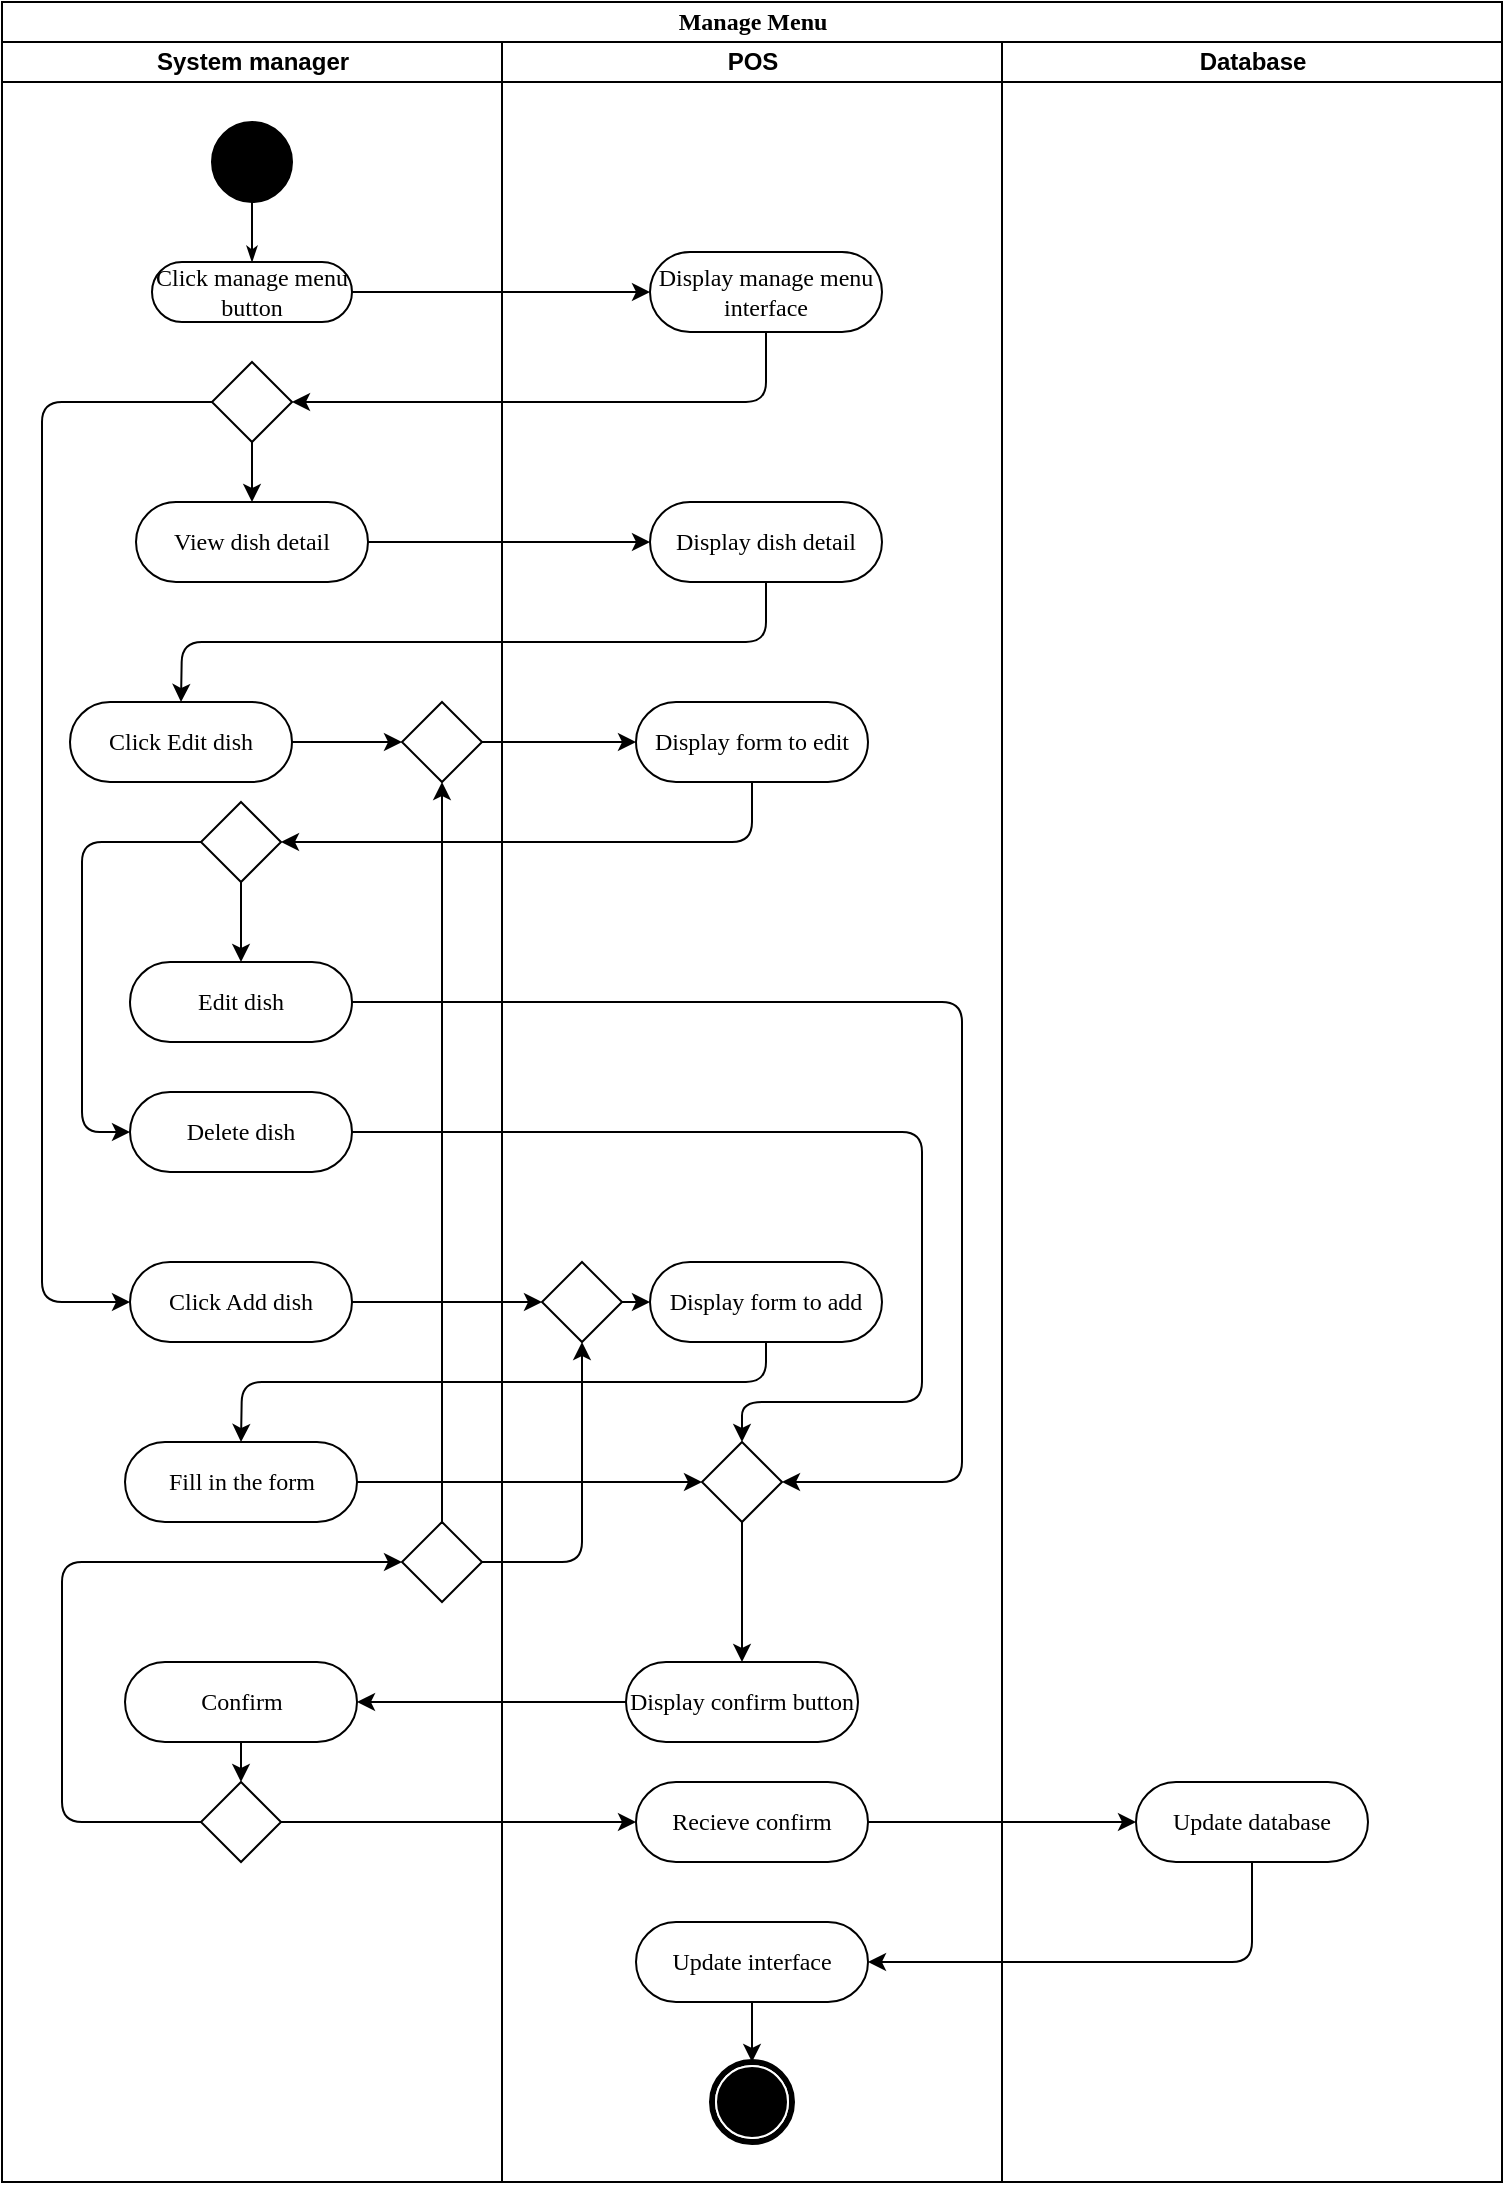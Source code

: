 <mxfile version="15.2.7" type="device"><diagram id="IMkXtcS4ROCJivEr4YUE" name="Page-1"><mxGraphModel dx="2875" dy="725" grid="1" gridSize="10" guides="1" tooltips="1" connect="1" arrows="1" fold="1" page="1" pageScale="1" pageWidth="827" pageHeight="1169" math="0" shadow="0"><root><mxCell id="0"/><mxCell id="1" parent="0"/><mxCell id="Z360fsVW28MKnvXw_Nds-1" value="Manage Menu" style="swimlane;html=1;childLayout=stackLayout;startSize=20;rounded=0;shadow=0;comic=0;labelBackgroundColor=none;strokeWidth=1;fontFamily=Verdana;fontSize=12;align=center;" parent="1" vertex="1"><mxGeometry x="-1610" y="40" width="750" height="1090" as="geometry"/></mxCell><mxCell id="Z360fsVW28MKnvXw_Nds-2" value="System manager" style="swimlane;html=1;startSize=20;" parent="Z360fsVW28MKnvXw_Nds-1" vertex="1"><mxGeometry y="20" width="250" height="1070" as="geometry"/></mxCell><mxCell id="Z360fsVW28MKnvXw_Nds-3" value="" style="ellipse;whiteSpace=wrap;html=1;rounded=0;shadow=0;comic=0;labelBackgroundColor=none;strokeWidth=1;fillColor=#000000;fontFamily=Verdana;fontSize=12;align=center;" parent="Z360fsVW28MKnvXw_Nds-2" vertex="1"><mxGeometry x="105" y="40" width="40" height="40" as="geometry"/></mxCell><mxCell id="Z360fsVW28MKnvXw_Nds-4" value="Click manage menu button" style="rounded=1;whiteSpace=wrap;html=1;shadow=0;comic=0;labelBackgroundColor=none;strokeWidth=1;fontFamily=Verdana;fontSize=12;align=center;arcSize=50;" parent="Z360fsVW28MKnvXw_Nds-2" vertex="1"><mxGeometry x="75" y="110" width="100" height="30" as="geometry"/></mxCell><mxCell id="Z360fsVW28MKnvXw_Nds-5" style="edgeStyle=orthogonalEdgeStyle;rounded=0;html=1;labelBackgroundColor=none;startArrow=none;startFill=0;startSize=5;endArrow=classicThin;endFill=1;endSize=5;jettySize=auto;orthogonalLoop=1;strokeWidth=1;fontFamily=Verdana;fontSize=12" parent="Z360fsVW28MKnvXw_Nds-2" source="Z360fsVW28MKnvXw_Nds-3" target="Z360fsVW28MKnvXw_Nds-4" edge="1"><mxGeometry relative="1" as="geometry"/></mxCell><mxCell id="Z360fsVW28MKnvXw_Nds-75" value="" style="rhombus;whiteSpace=wrap;html=1;" parent="Z360fsVW28MKnvXw_Nds-2" vertex="1"><mxGeometry x="105" y="160" width="40" height="40" as="geometry"/></mxCell><mxCell id="Z360fsVW28MKnvXw_Nds-78" value="View dish detail" style="rounded=1;whiteSpace=wrap;html=1;shadow=0;comic=0;labelBackgroundColor=none;strokeWidth=1;fontFamily=Verdana;fontSize=12;align=center;arcSize=50;" parent="Z360fsVW28MKnvXw_Nds-2" vertex="1"><mxGeometry x="67" y="230" width="116" height="40" as="geometry"/></mxCell><mxCell id="Z360fsVW28MKnvXw_Nds-85" value="Click Edit dish" style="rounded=1;whiteSpace=wrap;html=1;shadow=0;comic=0;labelBackgroundColor=none;strokeWidth=1;fontFamily=Verdana;fontSize=12;align=center;arcSize=50;" parent="Z360fsVW28MKnvXw_Nds-2" vertex="1"><mxGeometry x="34" y="330" width="111" height="40" as="geometry"/></mxCell><mxCell id="Z360fsVW28MKnvXw_Nds-90" value="" style="rhombus;whiteSpace=wrap;html=1;" parent="Z360fsVW28MKnvXw_Nds-2" vertex="1"><mxGeometry x="99.5" y="380" width="40" height="40" as="geometry"/></mxCell><mxCell id="Z360fsVW28MKnvXw_Nds-91" value="Edit dish" style="rounded=1;whiteSpace=wrap;html=1;shadow=0;comic=0;labelBackgroundColor=none;strokeWidth=1;fontFamily=Verdana;fontSize=12;align=center;arcSize=50;" parent="Z360fsVW28MKnvXw_Nds-2" vertex="1"><mxGeometry x="64" y="460" width="111" height="40" as="geometry"/></mxCell><mxCell id="Z360fsVW28MKnvXw_Nds-92" value="" style="endArrow=classic;html=1;exitX=0.5;exitY=1;exitDx=0;exitDy=0;entryX=0.5;entryY=0;entryDx=0;entryDy=0;" parent="Z360fsVW28MKnvXw_Nds-2" source="Z360fsVW28MKnvXw_Nds-90" target="Z360fsVW28MKnvXw_Nds-91" edge="1"><mxGeometry width="50" height="50" relative="1" as="geometry"><mxPoint x="250" y="440" as="sourcePoint"/><mxPoint x="300" y="390" as="targetPoint"/></mxGeometry></mxCell><mxCell id="Z360fsVW28MKnvXw_Nds-94" value="" style="endArrow=classic;html=1;exitX=0.5;exitY=1;exitDx=0;exitDy=0;entryX=0.5;entryY=0;entryDx=0;entryDy=0;" parent="Z360fsVW28MKnvXw_Nds-2" source="Z360fsVW28MKnvXw_Nds-75" target="Z360fsVW28MKnvXw_Nds-78" edge="1"><mxGeometry width="50" height="50" relative="1" as="geometry"><mxPoint x="170" y="210" as="sourcePoint"/><mxPoint x="220" y="160" as="targetPoint"/></mxGeometry></mxCell><mxCell id="Z360fsVW28MKnvXw_Nds-95" value="Delete dish" style="rounded=1;whiteSpace=wrap;html=1;shadow=0;comic=0;labelBackgroundColor=none;strokeWidth=1;fontFamily=Verdana;fontSize=12;align=center;arcSize=50;" parent="Z360fsVW28MKnvXw_Nds-2" vertex="1"><mxGeometry x="64" y="525" width="111" height="40" as="geometry"/></mxCell><mxCell id="Z360fsVW28MKnvXw_Nds-96" value="" style="endArrow=classic;html=1;exitX=0;exitY=0.5;exitDx=0;exitDy=0;entryX=0;entryY=0.5;entryDx=0;entryDy=0;" parent="Z360fsVW28MKnvXw_Nds-2" source="Z360fsVW28MKnvXw_Nds-90" target="Z360fsVW28MKnvXw_Nds-95" edge="1"><mxGeometry width="50" height="50" relative="1" as="geometry"><mxPoint x="190" y="500" as="sourcePoint"/><mxPoint x="240" y="450" as="targetPoint"/><Array as="points"><mxPoint x="40" y="400"/><mxPoint x="40" y="470"/><mxPoint x="40" y="545"/></Array></mxGeometry></mxCell><mxCell id="Z360fsVW28MKnvXw_Nds-98" value="Click Add dish" style="rounded=1;whiteSpace=wrap;html=1;shadow=0;comic=0;labelBackgroundColor=none;strokeWidth=1;fontFamily=Verdana;fontSize=12;align=center;arcSize=50;" parent="Z360fsVW28MKnvXw_Nds-2" vertex="1"><mxGeometry x="64" y="610" width="111" height="40" as="geometry"/></mxCell><mxCell id="Z360fsVW28MKnvXw_Nds-97" value="" style="endArrow=classic;html=1;exitX=0;exitY=0.5;exitDx=0;exitDy=0;entryX=0;entryY=0.5;entryDx=0;entryDy=0;" parent="Z360fsVW28MKnvXw_Nds-2" source="Z360fsVW28MKnvXw_Nds-75" target="Z360fsVW28MKnvXw_Nds-98" edge="1"><mxGeometry width="50" height="50" relative="1" as="geometry"><mxPoint x="190" y="360" as="sourcePoint"/><mxPoint x="40" y="580" as="targetPoint"/><Array as="points"><mxPoint x="20" y="180"/><mxPoint x="20" y="630"/></Array></mxGeometry></mxCell><mxCell id="Z360fsVW28MKnvXw_Nds-101" value="Fill in the form" style="rounded=1;whiteSpace=wrap;html=1;shadow=0;comic=0;labelBackgroundColor=none;strokeWidth=1;fontFamily=Verdana;fontSize=12;align=center;arcSize=50;" parent="Z360fsVW28MKnvXw_Nds-2" vertex="1"><mxGeometry x="61.5" y="700" width="116" height="40" as="geometry"/></mxCell><mxCell id="Z360fsVW28MKnvXw_Nds-110" value="" style="rhombus;whiteSpace=wrap;html=1;" parent="Z360fsVW28MKnvXw_Nds-2" vertex="1"><mxGeometry x="99.5" y="870" width="40" height="40" as="geometry"/></mxCell><mxCell id="Z360fsVW28MKnvXw_Nds-113" value="" style="endArrow=classic;html=1;exitX=0;exitY=0.5;exitDx=0;exitDy=0;entryX=0;entryY=0.5;entryDx=0;entryDy=0;" parent="Z360fsVW28MKnvXw_Nds-2" source="Z360fsVW28MKnvXw_Nds-110" target="Z360fsVW28MKnvXw_Nds-121" edge="1"><mxGeometry width="50" height="50" relative="1" as="geometry"><mxPoint x="120" y="830" as="sourcePoint"/><mxPoint x="119.5" y="940" as="targetPoint"/><Array as="points"><mxPoint x="30" y="890"/><mxPoint x="30" y="760"/></Array></mxGeometry></mxCell><mxCell id="Z360fsVW28MKnvXw_Nds-121" value="" style="rhombus;whiteSpace=wrap;html=1;" parent="Z360fsVW28MKnvXw_Nds-2" vertex="1"><mxGeometry x="200" y="740" width="40" height="40" as="geometry"/></mxCell><mxCell id="ty1b4t1k5I4481AwHYjZ-1" value="" style="rhombus;whiteSpace=wrap;html=1;" vertex="1" parent="Z360fsVW28MKnvXw_Nds-2"><mxGeometry x="200" y="330" width="40" height="40" as="geometry"/></mxCell><mxCell id="Z360fsVW28MKnvXw_Nds-87" value="" style="endArrow=classic;html=1;exitX=1;exitY=0.5;exitDx=0;exitDy=0;entryX=0;entryY=0.5;entryDx=0;entryDy=0;" parent="Z360fsVW28MKnvXw_Nds-2" source="Z360fsVW28MKnvXw_Nds-85" target="ty1b4t1k5I4481AwHYjZ-1" edge="1"><mxGeometry width="50" height="50" relative="1" as="geometry"><mxPoint x="190" y="320" as="sourcePoint"/><mxPoint x="331" y="320" as="targetPoint"/></mxGeometry></mxCell><mxCell id="Z360fsVW28MKnvXw_Nds-124" value="" style="endArrow=classic;html=1;exitX=0.5;exitY=0;exitDx=0;exitDy=0;entryX=0.5;entryY=1;entryDx=0;entryDy=0;" parent="Z360fsVW28MKnvXw_Nds-2" source="Z360fsVW28MKnvXw_Nds-121" target="ty1b4t1k5I4481AwHYjZ-1" edge="1"><mxGeometry width="50" height="50" relative="1" as="geometry"><mxPoint x="190" y="680" as="sourcePoint"/><mxPoint x="220" y="380" as="targetPoint"/><Array as="points"/></mxGeometry></mxCell><mxCell id="ty1b4t1k5I4481AwHYjZ-10" value="Confirm" style="rounded=1;whiteSpace=wrap;html=1;shadow=0;comic=0;labelBackgroundColor=none;strokeWidth=1;fontFamily=Verdana;fontSize=12;align=center;arcSize=50;" vertex="1" parent="Z360fsVW28MKnvXw_Nds-2"><mxGeometry x="61.5" y="810" width="116" height="40" as="geometry"/></mxCell><mxCell id="ty1b4t1k5I4481AwHYjZ-13" value="" style="endArrow=classic;html=1;entryX=0.5;entryY=0;entryDx=0;entryDy=0;" edge="1" parent="Z360fsVW28MKnvXw_Nds-2" source="ty1b4t1k5I4481AwHYjZ-10" target="Z360fsVW28MKnvXw_Nds-110"><mxGeometry width="50" height="50" relative="1" as="geometry"><mxPoint x="129.5" y="920" as="sourcePoint"/><mxPoint x="129.5" y="950" as="targetPoint"/></mxGeometry></mxCell><mxCell id="Z360fsVW28MKnvXw_Nds-83" value="" style="endArrow=classic;html=1;exitX=1;exitY=0.5;exitDx=0;exitDy=0;entryX=0;entryY=0.5;entryDx=0;entryDy=0;" parent="Z360fsVW28MKnvXw_Nds-1" source="Z360fsVW28MKnvXw_Nds-78" target="Z360fsVW28MKnvXw_Nds-81" edge="1"><mxGeometry width="50" height="50" relative="1" as="geometry"><mxPoint x="180.5" y="200" as="sourcePoint"/><mxPoint x="300" y="270" as="targetPoint"/></mxGeometry></mxCell><mxCell id="Z360fsVW28MKnvXw_Nds-84" value="" style="endArrow=classic;html=1;entryX=0.5;entryY=0;entryDx=0;entryDy=0;exitX=0.5;exitY=1;exitDx=0;exitDy=0;" parent="Z360fsVW28MKnvXw_Nds-1" source="Z360fsVW28MKnvXw_Nds-81" target="Z360fsVW28MKnvXw_Nds-85" edge="1"><mxGeometry width="50" height="50" relative="1" as="geometry"><mxPoint x="387" y="300" as="sourcePoint"/><mxPoint x="130" y="385" as="targetPoint"/><Array as="points"><mxPoint x="382" y="320"/><mxPoint x="90" y="320"/></Array></mxGeometry></mxCell><mxCell id="Z360fsVW28MKnvXw_Nds-25" value="POS" style="swimlane;html=1;startSize=20;" parent="Z360fsVW28MKnvXw_Nds-1" vertex="1"><mxGeometry x="250" y="20" width="250" height="1070" as="geometry"/></mxCell><mxCell id="Z360fsVW28MKnvXw_Nds-26" value="Display manage menu interface" style="rounded=1;whiteSpace=wrap;html=1;shadow=0;comic=0;labelBackgroundColor=none;strokeWidth=1;fontFamily=Verdana;fontSize=12;align=center;arcSize=50;" parent="Z360fsVW28MKnvXw_Nds-25" vertex="1"><mxGeometry x="74" y="105" width="116" height="40" as="geometry"/></mxCell><mxCell id="Z360fsVW28MKnvXw_Nds-81" value="Display dish detail" style="rounded=1;whiteSpace=wrap;html=1;shadow=0;comic=0;labelBackgroundColor=none;strokeWidth=1;fontFamily=Verdana;fontSize=12;align=center;arcSize=50;" parent="Z360fsVW28MKnvXw_Nds-25" vertex="1"><mxGeometry x="74" y="230" width="116" height="40" as="geometry"/></mxCell><mxCell id="Z360fsVW28MKnvXw_Nds-86" value="Display form to edit" style="rounded=1;whiteSpace=wrap;html=1;shadow=0;comic=0;labelBackgroundColor=none;strokeWidth=1;fontFamily=Verdana;fontSize=12;align=center;arcSize=50;" parent="Z360fsVW28MKnvXw_Nds-25" vertex="1"><mxGeometry x="67" y="330" width="116" height="40" as="geometry"/></mxCell><mxCell id="Z360fsVW28MKnvXw_Nds-99" value="Display form to add" style="rounded=1;whiteSpace=wrap;html=1;shadow=0;comic=0;labelBackgroundColor=none;strokeWidth=1;fontFamily=Verdana;fontSize=12;align=center;arcSize=50;" parent="Z360fsVW28MKnvXw_Nds-25" vertex="1"><mxGeometry x="74" y="610" width="116" height="40" as="geometry"/></mxCell><mxCell id="Z360fsVW28MKnvXw_Nds-103" value="" style="rhombus;whiteSpace=wrap;html=1;" parent="Z360fsVW28MKnvXw_Nds-25" vertex="1"><mxGeometry x="100" y="700" width="40" height="40" as="geometry"/></mxCell><mxCell id="Z360fsVW28MKnvXw_Nds-107" value="Display confirm button" style="rounded=1;whiteSpace=wrap;html=1;shadow=0;comic=0;labelBackgroundColor=none;strokeWidth=1;fontFamily=Verdana;fontSize=12;align=center;arcSize=50;" parent="Z360fsVW28MKnvXw_Nds-25" vertex="1"><mxGeometry x="62" y="810" width="116" height="40" as="geometry"/></mxCell><mxCell id="Z360fsVW28MKnvXw_Nds-108" value="" style="endArrow=classic;html=1;exitX=0.5;exitY=1;exitDx=0;exitDy=0;entryX=0.5;entryY=0;entryDx=0;entryDy=0;" parent="Z360fsVW28MKnvXw_Nds-25" source="Z360fsVW28MKnvXw_Nds-103" target="Z360fsVW28MKnvXw_Nds-107" edge="1"><mxGeometry width="50" height="50" relative="1" as="geometry"><mxPoint x="-30" y="770" as="sourcePoint"/><mxPoint x="20" y="720" as="targetPoint"/></mxGeometry></mxCell><mxCell id="Z360fsVW28MKnvXw_Nds-114" value="Recieve confirm" style="rounded=1;whiteSpace=wrap;html=1;shadow=0;comic=0;labelBackgroundColor=none;strokeWidth=1;fontFamily=Verdana;fontSize=12;align=center;arcSize=50;" parent="Z360fsVW28MKnvXw_Nds-25" vertex="1"><mxGeometry x="67" y="870" width="116" height="40" as="geometry"/></mxCell><mxCell id="Z360fsVW28MKnvXw_Nds-118" value="Update interface" style="rounded=1;whiteSpace=wrap;html=1;shadow=0;comic=0;labelBackgroundColor=none;strokeWidth=1;fontFamily=Verdana;fontSize=12;align=center;arcSize=50;" parent="Z360fsVW28MKnvXw_Nds-25" vertex="1"><mxGeometry x="67" y="940" width="116" height="40" as="geometry"/></mxCell><mxCell id="Z360fsVW28MKnvXw_Nds-20" value="" style="shape=mxgraph.bpmn.shape;html=1;verticalLabelPosition=bottom;labelBackgroundColor=#ffffff;verticalAlign=top;perimeter=ellipsePerimeter;outline=end;symbol=terminate;rounded=0;shadow=0;comic=0;strokeWidth=1;fontFamily=Verdana;fontSize=12;align=center;" parent="Z360fsVW28MKnvXw_Nds-25" vertex="1"><mxGeometry x="105" y="1010" width="40" height="40" as="geometry"/></mxCell><mxCell id="Z360fsVW28MKnvXw_Nds-125" value="" style="endArrow=classic;html=1;exitX=0.5;exitY=1;exitDx=0;exitDy=0;entryX=0.5;entryY=0;entryDx=0;entryDy=0;" parent="Z360fsVW28MKnvXw_Nds-25" source="Z360fsVW28MKnvXw_Nds-118" target="Z360fsVW28MKnvXw_Nds-20" edge="1"><mxGeometry width="50" height="50" relative="1" as="geometry"><mxPoint x="-60" y="930" as="sourcePoint"/><mxPoint x="-10" y="880" as="targetPoint"/></mxGeometry></mxCell><mxCell id="ty1b4t1k5I4481AwHYjZ-5" value="" style="rhombus;whiteSpace=wrap;html=1;" vertex="1" parent="Z360fsVW28MKnvXw_Nds-25"><mxGeometry x="20" y="610" width="40" height="40" as="geometry"/></mxCell><mxCell id="ty1b4t1k5I4481AwHYjZ-9" value="" style="endArrow=classic;html=1;exitX=1;exitY=0.5;exitDx=0;exitDy=0;entryX=0;entryY=0.5;entryDx=0;entryDy=0;" edge="1" parent="Z360fsVW28MKnvXw_Nds-25" source="ty1b4t1k5I4481AwHYjZ-5" target="Z360fsVW28MKnvXw_Nds-99"><mxGeometry width="50" height="50" relative="1" as="geometry"><mxPoint x="70" y="680" as="sourcePoint"/><mxPoint x="120" y="630" as="targetPoint"/></mxGeometry></mxCell><mxCell id="Z360fsVW28MKnvXw_Nds-40" value="Database" style="swimlane;html=1;startSize=20;" parent="Z360fsVW28MKnvXw_Nds-1" vertex="1"><mxGeometry x="500" y="20" width="250" height="1070" as="geometry"><mxRectangle x="500" y="20" width="30" height="970" as="alternateBounds"/></mxGeometry></mxCell><mxCell id="Z360fsVW28MKnvXw_Nds-116" value="Update database" style="rounded=1;whiteSpace=wrap;html=1;shadow=0;comic=0;labelBackgroundColor=none;strokeWidth=1;fontFamily=Verdana;fontSize=12;align=center;arcSize=50;" parent="Z360fsVW28MKnvXw_Nds-40" vertex="1"><mxGeometry x="67" y="870" width="116" height="40" as="geometry"/></mxCell><mxCell id="Z360fsVW28MKnvXw_Nds-54" value="" style="endArrow=classic;html=1;exitX=1;exitY=0.5;exitDx=0;exitDy=0;entryX=0;entryY=0.5;entryDx=0;entryDy=0;" parent="Z360fsVW28MKnvXw_Nds-1" source="Z360fsVW28MKnvXw_Nds-4" target="Z360fsVW28MKnvXw_Nds-26" edge="1"><mxGeometry width="50" height="50" relative="1" as="geometry"><mxPoint x="270" y="230" as="sourcePoint"/><mxPoint x="125" y="220" as="targetPoint"/></mxGeometry></mxCell><mxCell id="Z360fsVW28MKnvXw_Nds-55" value="" style="endArrow=classic;html=1;exitX=0.5;exitY=1;exitDx=0;exitDy=0;entryX=1;entryY=0.5;entryDx=0;entryDy=0;" parent="Z360fsVW28MKnvXw_Nds-1" source="Z360fsVW28MKnvXw_Nds-26" target="Z360fsVW28MKnvXw_Nds-75" edge="1"><mxGeometry width="50" height="50" relative="1" as="geometry"><mxPoint x="270" y="360" as="sourcePoint"/><mxPoint x="126.75" y="240" as="targetPoint"/><Array as="points"><mxPoint x="382" y="200"/></Array></mxGeometry></mxCell><mxCell id="Z360fsVW28MKnvXw_Nds-93" value="" style="endArrow=classic;html=1;exitX=0.5;exitY=1;exitDx=0;exitDy=0;entryX=1;entryY=0.5;entryDx=0;entryDy=0;" parent="Z360fsVW28MKnvXw_Nds-1" source="Z360fsVW28MKnvXw_Nds-86" target="Z360fsVW28MKnvXw_Nds-90" edge="1"><mxGeometry width="50" height="50" relative="1" as="geometry"><mxPoint x="190" y="470" as="sourcePoint"/><mxPoint x="240" y="420" as="targetPoint"/><Array as="points"><mxPoint x="375" y="420"/></Array></mxGeometry></mxCell><mxCell id="Z360fsVW28MKnvXw_Nds-102" value="" style="endArrow=classic;html=1;exitX=0.5;exitY=1;exitDx=0;exitDy=0;entryX=0.5;entryY=0;entryDx=0;entryDy=0;" parent="Z360fsVW28MKnvXw_Nds-1" source="Z360fsVW28MKnvXw_Nds-99" target="Z360fsVW28MKnvXw_Nds-101" edge="1"><mxGeometry width="50" height="50" relative="1" as="geometry"><mxPoint x="220" y="800" as="sourcePoint"/><mxPoint x="270" y="750" as="targetPoint"/><Array as="points"><mxPoint x="382" y="690"/><mxPoint x="120" y="690"/></Array></mxGeometry></mxCell><mxCell id="Z360fsVW28MKnvXw_Nds-104" value="" style="endArrow=classic;html=1;exitX=1;exitY=0.5;exitDx=0;exitDy=0;entryX=0;entryY=0.5;entryDx=0;entryDy=0;" parent="Z360fsVW28MKnvXw_Nds-1" source="Z360fsVW28MKnvXw_Nds-101" target="Z360fsVW28MKnvXw_Nds-103" edge="1"><mxGeometry width="50" height="50" relative="1" as="geometry"><mxPoint x="220" y="800" as="sourcePoint"/><mxPoint x="270" y="750" as="targetPoint"/></mxGeometry></mxCell><mxCell id="Z360fsVW28MKnvXw_Nds-105" value="" style="endArrow=classic;html=1;exitX=1;exitY=0.5;exitDx=0;exitDy=0;entryX=0.5;entryY=0;entryDx=0;entryDy=0;" parent="Z360fsVW28MKnvXw_Nds-1" source="Z360fsVW28MKnvXw_Nds-95" target="Z360fsVW28MKnvXw_Nds-103" edge="1"><mxGeometry width="50" height="50" relative="1" as="geometry"><mxPoint x="220" y="640" as="sourcePoint"/><mxPoint x="270" y="590" as="targetPoint"/><Array as="points"><mxPoint x="460" y="565"/><mxPoint x="460" y="630"/><mxPoint x="460" y="700"/><mxPoint x="410" y="700"/><mxPoint x="370" y="700"/></Array></mxGeometry></mxCell><mxCell id="Z360fsVW28MKnvXw_Nds-106" value="" style="endArrow=classic;html=1;exitX=1;exitY=0.5;exitDx=0;exitDy=0;entryX=1;entryY=0.5;entryDx=0;entryDy=0;" parent="Z360fsVW28MKnvXw_Nds-1" source="Z360fsVW28MKnvXw_Nds-91" target="Z360fsVW28MKnvXw_Nds-103" edge="1"><mxGeometry width="50" height="50" relative="1" as="geometry"><mxPoint x="220" y="640" as="sourcePoint"/><mxPoint x="270" y="590" as="targetPoint"/><Array as="points"><mxPoint x="480" y="500"/><mxPoint x="480" y="740"/></Array></mxGeometry></mxCell><mxCell id="Z360fsVW28MKnvXw_Nds-111" value="" style="endArrow=classic;html=1;exitX=0;exitY=0.5;exitDx=0;exitDy=0;entryX=1;entryY=0.5;entryDx=0;entryDy=0;" parent="Z360fsVW28MKnvXw_Nds-1" source="Z360fsVW28MKnvXw_Nds-107" target="ty1b4t1k5I4481AwHYjZ-10" edge="1"><mxGeometry width="50" height="50" relative="1" as="geometry"><mxPoint x="220" y="880" as="sourcePoint"/><mxPoint x="270" y="830" as="targetPoint"/><Array as="points"><mxPoint x="240" y="850"/></Array></mxGeometry></mxCell><mxCell id="Z360fsVW28MKnvXw_Nds-117" value="" style="endArrow=classic;html=1;exitX=1;exitY=0.5;exitDx=0;exitDy=0;entryX=0;entryY=0.5;entryDx=0;entryDy=0;" parent="Z360fsVW28MKnvXw_Nds-1" source="Z360fsVW28MKnvXw_Nds-114" target="Z360fsVW28MKnvXw_Nds-116" edge="1"><mxGeometry width="50" height="50" relative="1" as="geometry"><mxPoint x="580" y="950" as="sourcePoint"/><mxPoint x="630" y="900" as="targetPoint"/></mxGeometry></mxCell><mxCell id="Z360fsVW28MKnvXw_Nds-119" value="" style="endArrow=classic;html=1;exitX=0.5;exitY=1;exitDx=0;exitDy=0;entryX=1;entryY=0.5;entryDx=0;entryDy=0;" parent="Z360fsVW28MKnvXw_Nds-1" source="Z360fsVW28MKnvXw_Nds-116" target="Z360fsVW28MKnvXw_Nds-118" edge="1"><mxGeometry width="50" height="50" relative="1" as="geometry"><mxPoint x="360" y="950" as="sourcePoint"/><mxPoint x="410" y="900" as="targetPoint"/><Array as="points"><mxPoint x="625" y="980"/></Array></mxGeometry></mxCell><mxCell id="Z360fsVW28MKnvXw_Nds-123" value="" style="endArrow=classic;html=1;exitX=1;exitY=0.5;exitDx=0;exitDy=0;entryX=0.5;entryY=1;entryDx=0;entryDy=0;" parent="Z360fsVW28MKnvXw_Nds-1" source="Z360fsVW28MKnvXw_Nds-121" target="ty1b4t1k5I4481AwHYjZ-5" edge="1"><mxGeometry width="50" height="50" relative="1" as="geometry"><mxPoint x="190" y="790" as="sourcePoint"/><mxPoint x="240" y="740" as="targetPoint"/><Array as="points"><mxPoint x="290" y="780"/><mxPoint x="290" y="720"/></Array></mxGeometry></mxCell><mxCell id="ty1b4t1k5I4481AwHYjZ-4" value="" style="edgeStyle=orthogonalEdgeStyle;rounded=0;orthogonalLoop=1;jettySize=auto;html=1;" edge="1" parent="Z360fsVW28MKnvXw_Nds-1" source="ty1b4t1k5I4481AwHYjZ-1" target="Z360fsVW28MKnvXw_Nds-86"><mxGeometry relative="1" as="geometry"/></mxCell><mxCell id="ty1b4t1k5I4481AwHYjZ-7" value="" style="edgeStyle=orthogonalEdgeStyle;rounded=0;orthogonalLoop=1;jettySize=auto;html=1;" edge="1" parent="Z360fsVW28MKnvXw_Nds-1" source="Z360fsVW28MKnvXw_Nds-98" target="ty1b4t1k5I4481AwHYjZ-5"><mxGeometry relative="1" as="geometry"/></mxCell><mxCell id="Z360fsVW28MKnvXw_Nds-120" value="" style="endArrow=classic;html=1;exitX=1;exitY=0.5;exitDx=0;exitDy=0;entryX=0;entryY=0.5;entryDx=0;entryDy=0;" parent="Z360fsVW28MKnvXw_Nds-1" source="Z360fsVW28MKnvXw_Nds-110" target="Z360fsVW28MKnvXw_Nds-114" edge="1"><mxGeometry width="50" height="50" relative="1" as="geometry"><mxPoint x="190" y="790" as="sourcePoint"/><mxPoint x="70" y="820" as="targetPoint"/><Array as="points"><mxPoint x="220" y="910"/></Array></mxGeometry></mxCell></root></mxGraphModel></diagram></mxfile>